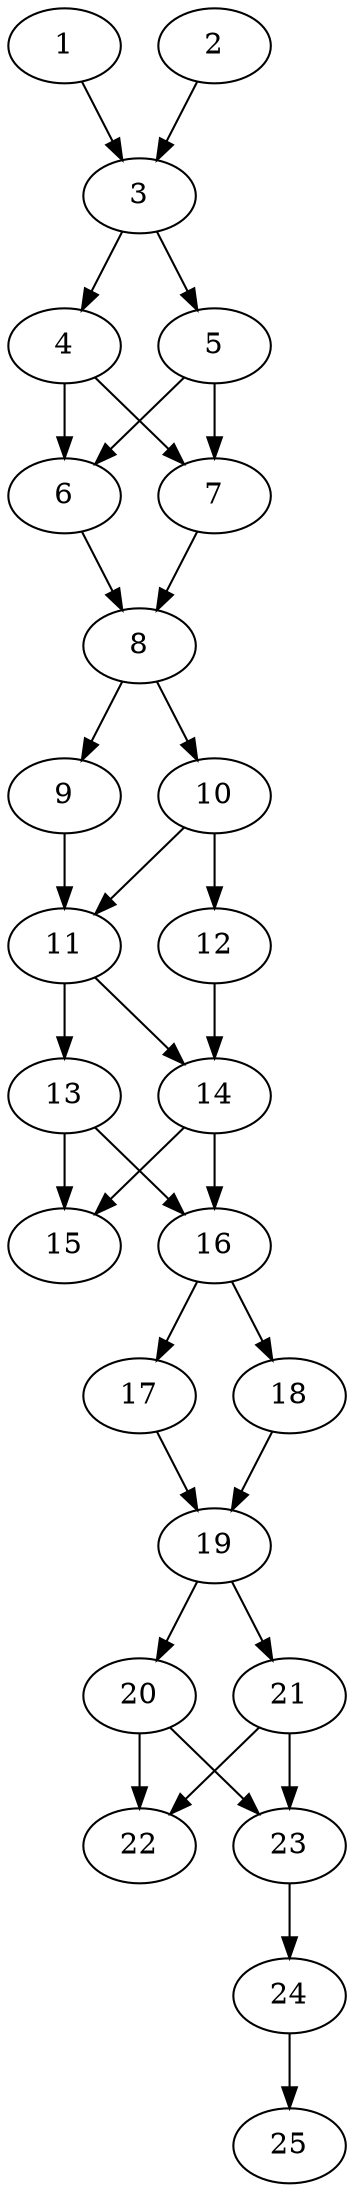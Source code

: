 // DAG automatically generated by daggen at Thu Oct  3 14:00:39 2019
// ./daggen --dot -n 25 --ccr 0.5 --fat 0.3 --regular 0.9 --density 0.9 --mindata 5242880 --maxdata 52428800 
digraph G {
  1 [size="65744896", alpha="0.04", expect_size="32872448"] 
  1 -> 3 [size ="32872448"]
  2 [size="27813888", alpha="0.17", expect_size="13906944"] 
  2 -> 3 [size ="13906944"]
  3 [size="52205568", alpha="0.15", expect_size="26102784"] 
  3 -> 4 [size ="26102784"]
  3 -> 5 [size ="26102784"]
  4 [size="57108480", alpha="0.12", expect_size="28554240"] 
  4 -> 6 [size ="28554240"]
  4 -> 7 [size ="28554240"]
  5 [size="60139520", alpha="0.13", expect_size="30069760"] 
  5 -> 6 [size ="30069760"]
  5 -> 7 [size ="30069760"]
  6 [size="52865024", alpha="0.20", expect_size="26432512"] 
  6 -> 8 [size ="26432512"]
  7 [size="25012224", alpha="0.08", expect_size="12506112"] 
  7 -> 8 [size ="12506112"]
  8 [size="10704896", alpha="0.01", expect_size="5352448"] 
  8 -> 9 [size ="5352448"]
  8 -> 10 [size ="5352448"]
  9 [size="91469824", alpha="0.10", expect_size="45734912"] 
  9 -> 11 [size ="45734912"]
  10 [size="89915392", alpha="0.13", expect_size="44957696"] 
  10 -> 11 [size ="44957696"]
  10 -> 12 [size ="44957696"]
  11 [size="97798144", alpha="0.07", expect_size="48899072"] 
  11 -> 13 [size ="48899072"]
  11 -> 14 [size ="48899072"]
  12 [size="20779008", alpha="0.02", expect_size="10389504"] 
  12 -> 14 [size ="10389504"]
  13 [size="100974592", alpha="0.05", expect_size="50487296"] 
  13 -> 15 [size ="50487296"]
  13 -> 16 [size ="50487296"]
  14 [size="75524096", alpha="0.18", expect_size="37762048"] 
  14 -> 15 [size ="37762048"]
  14 -> 16 [size ="37762048"]
  15 [size="40048640", alpha="0.12", expect_size="20024320"] 
  16 [size="101617664", alpha="0.04", expect_size="50808832"] 
  16 -> 17 [size ="50808832"]
  16 -> 18 [size ="50808832"]
  17 [size="101408768", alpha="0.12", expect_size="50704384"] 
  17 -> 19 [size ="50704384"]
  18 [size="45713408", alpha="0.11", expect_size="22856704"] 
  18 -> 19 [size ="22856704"]
  19 [size="50335744", alpha="0.20", expect_size="25167872"] 
  19 -> 20 [size ="25167872"]
  19 -> 21 [size ="25167872"]
  20 [size="95182848", alpha="0.03", expect_size="47591424"] 
  20 -> 22 [size ="47591424"]
  20 -> 23 [size ="47591424"]
  21 [size="60930048", alpha="0.19", expect_size="30465024"] 
  21 -> 22 [size ="30465024"]
  21 -> 23 [size ="30465024"]
  22 [size="94803968", alpha="0.18", expect_size="47401984"] 
  23 [size="103198720", alpha="0.06", expect_size="51599360"] 
  23 -> 24 [size ="51599360"]
  24 [size="30128128", alpha="0.04", expect_size="15064064"] 
  24 -> 25 [size ="15064064"]
  25 [size="19175424", alpha="0.12", expect_size="9587712"] 
}
